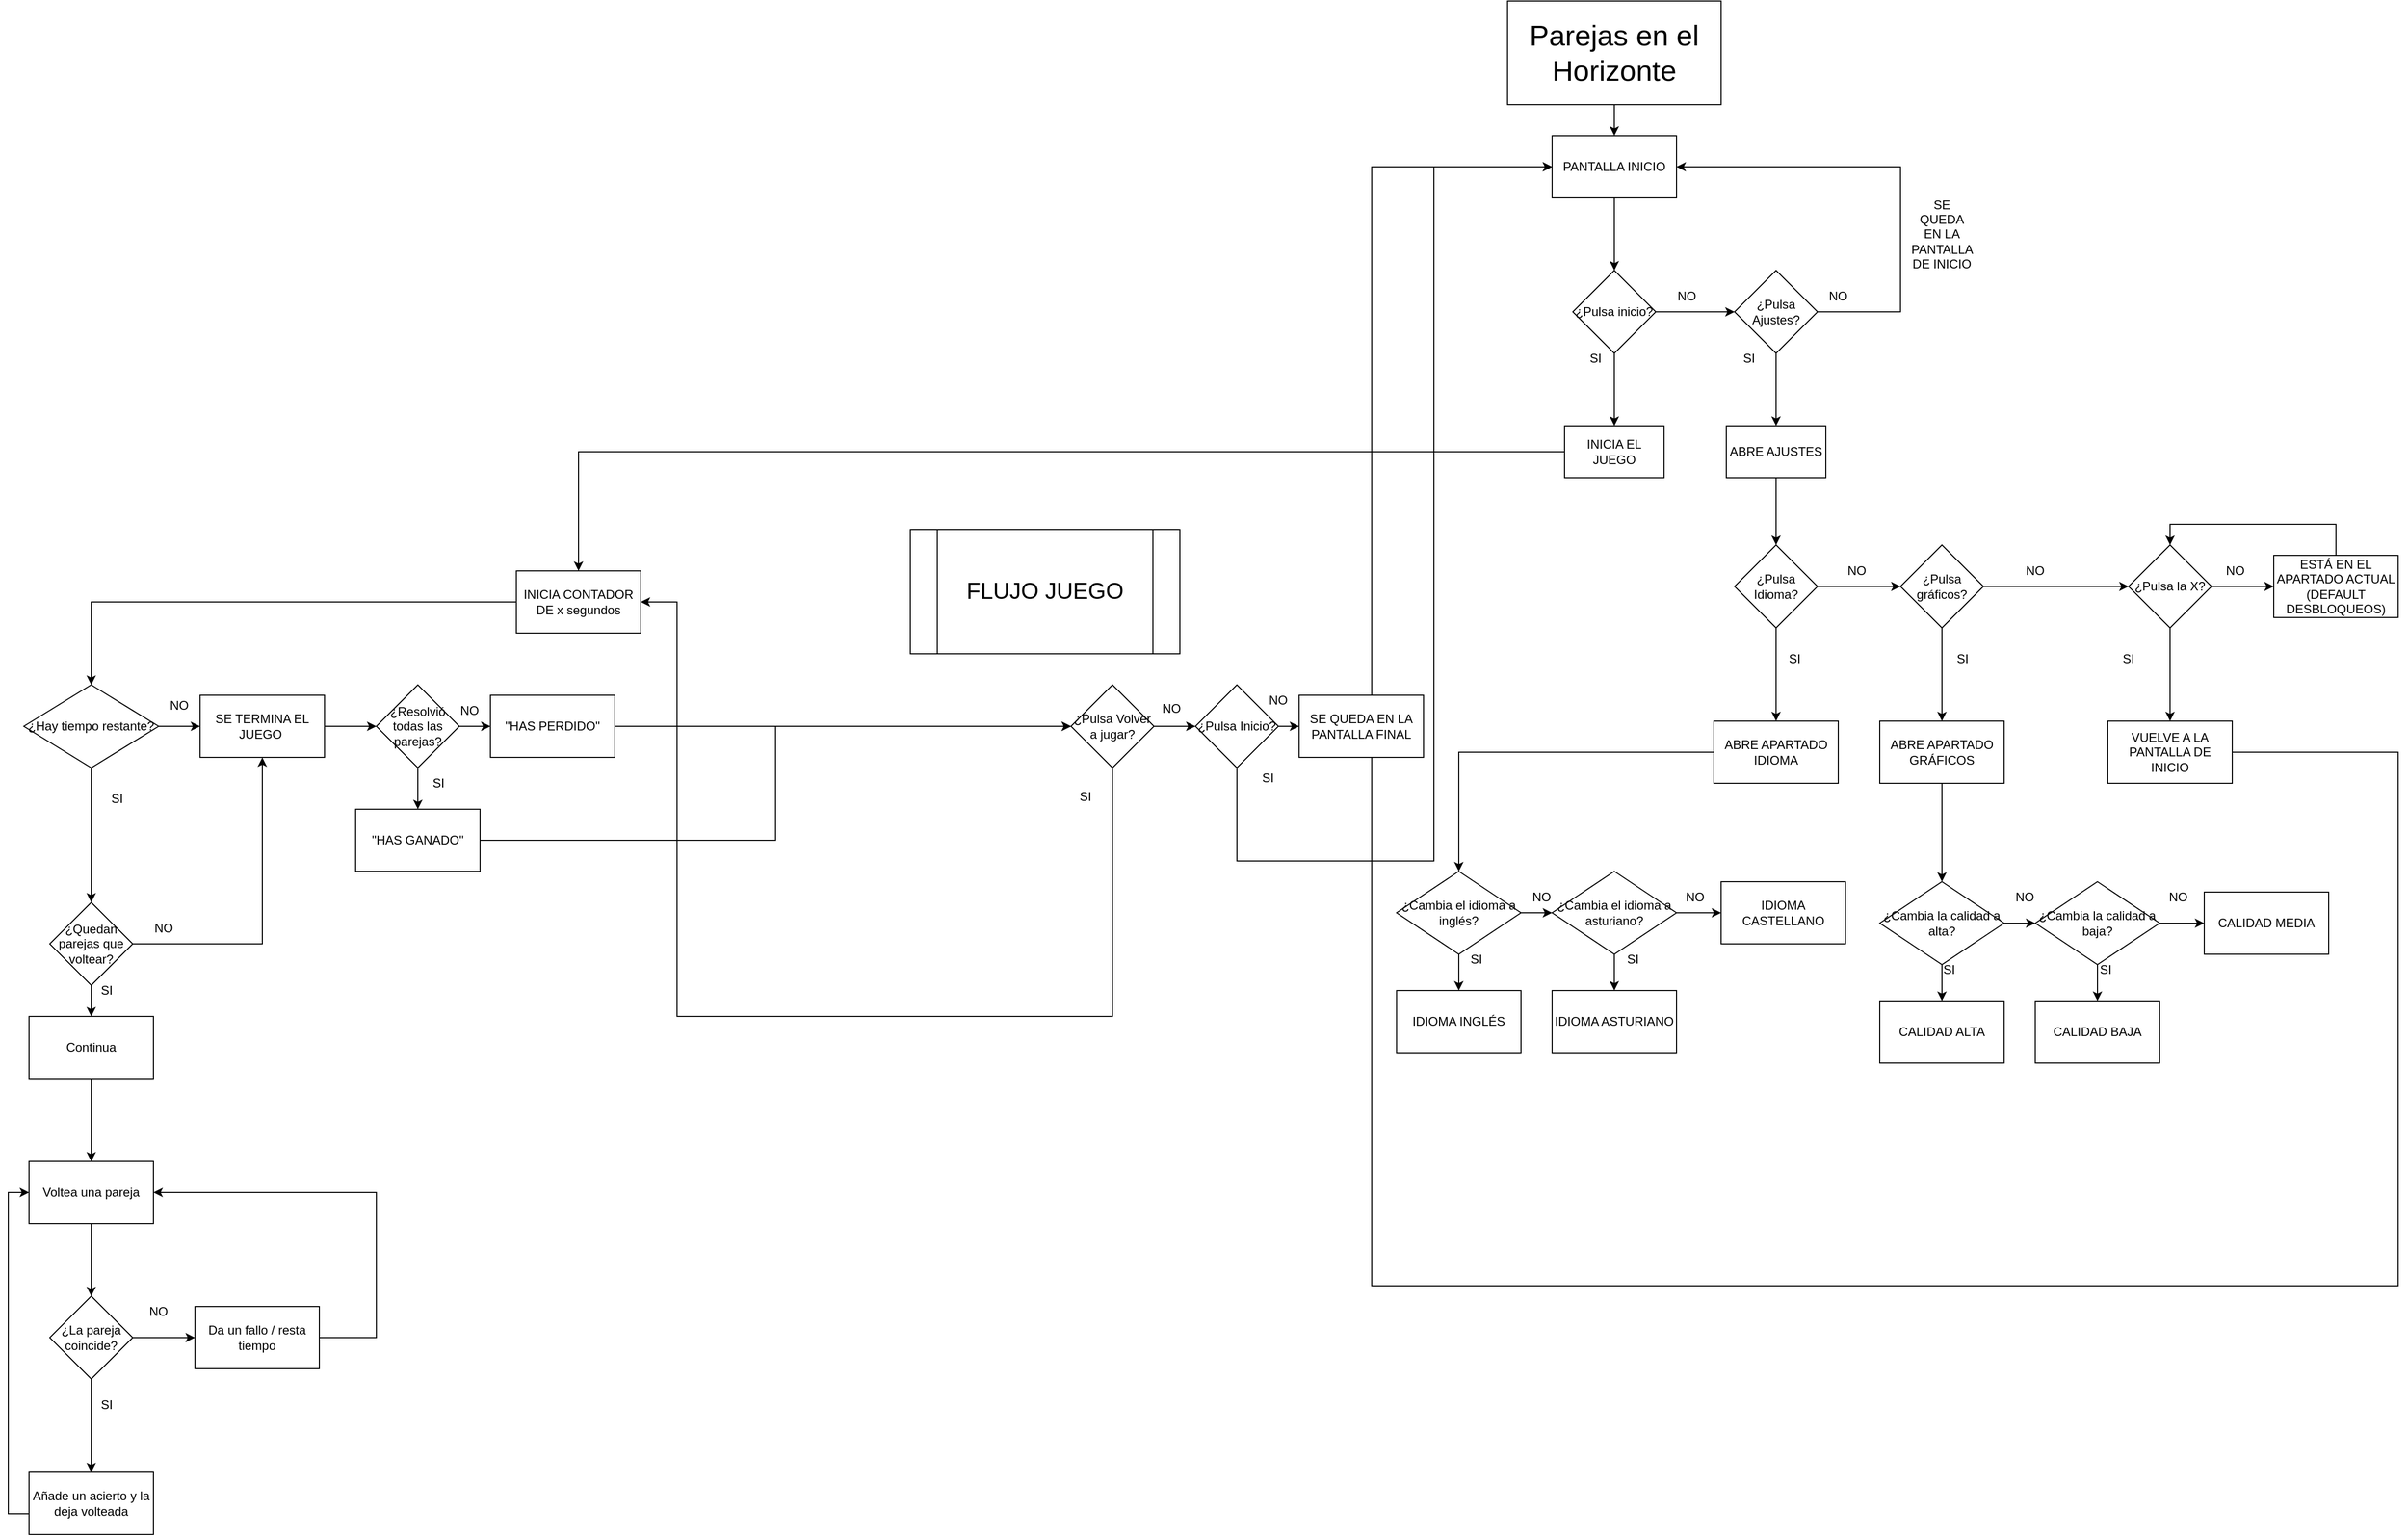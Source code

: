 <mxfile version="28.2.7">
  <diagram name="Página-1" id="FQKlMmm-cV7zJ6cAvByr">
    <mxGraphModel grid="1" page="1" gridSize="10" guides="1" tooltips="1" connect="1" arrows="1" fold="1" pageScale="1" pageWidth="827" pageHeight="1169" math="0" shadow="0">
      <root>
        <mxCell id="0" />
        <mxCell id="1" parent="0" />
        <mxCell id="3_57kwMa1kTUX3S-VBHT-1" style="edgeStyle=orthogonalEdgeStyle;rounded=0;orthogonalLoop=1;jettySize=auto;html=1;entryX=0.5;entryY=0;entryDx=0;entryDy=0;" edge="1" parent="1" target="3_57kwMa1kTUX3S-VBHT-2">
          <mxGeometry relative="1" as="geometry">
            <mxPoint x="1104" y="350" as="sourcePoint" />
          </mxGeometry>
        </mxCell>
        <mxCell id="3_57kwMa1kTUX3S-VBHT-2" value="PANTALLA INICIO" style="rounded=0;whiteSpace=wrap;html=1;" vertex="1" parent="1">
          <mxGeometry x="1044" y="380" width="120" height="60" as="geometry" />
        </mxCell>
        <mxCell id="3_57kwMa1kTUX3S-VBHT-3" value="¿Pulsa inicio?" style="rhombus;whiteSpace=wrap;html=1;rounded=0;" vertex="1" parent="1">
          <mxGeometry x="1064" y="510" width="80" height="80" as="geometry" />
        </mxCell>
        <mxCell id="3_57kwMa1kTUX3S-VBHT-4" value="¿Pulsa Ajustes?" style="rhombus;whiteSpace=wrap;html=1;rounded=0;" vertex="1" parent="1">
          <mxGeometry x="1220" y="510" width="80" height="80" as="geometry" />
        </mxCell>
        <mxCell id="3_57kwMa1kTUX3S-VBHT-5" value="" style="endArrow=classic;html=1;rounded=0;exitX=0.5;exitY=1;exitDx=0;exitDy=0;" edge="1" parent="1" source="3_57kwMa1kTUX3S-VBHT-2">
          <mxGeometry width="50" height="50" relative="1" as="geometry">
            <mxPoint x="1120" y="520" as="sourcePoint" />
            <mxPoint x="1104" y="510" as="targetPoint" />
          </mxGeometry>
        </mxCell>
        <mxCell id="3_57kwMa1kTUX3S-VBHT-6" value="" style="endArrow=classic;html=1;rounded=0;exitX=1;exitY=0.5;exitDx=0;exitDy=0;" edge="1" parent="1" source="3_57kwMa1kTUX3S-VBHT-3">
          <mxGeometry width="50" height="50" relative="1" as="geometry">
            <mxPoint x="980" y="480" as="sourcePoint" />
            <mxPoint x="1220" y="550" as="targetPoint" />
          </mxGeometry>
        </mxCell>
        <mxCell id="3_57kwMa1kTUX3S-VBHT-7" value="" style="endArrow=classic;html=1;rounded=0;exitX=1;exitY=0.5;exitDx=0;exitDy=0;entryX=1;entryY=0.5;entryDx=0;entryDy=0;" edge="1" parent="1" source="3_57kwMa1kTUX3S-VBHT-4" target="3_57kwMa1kTUX3S-VBHT-2">
          <mxGeometry width="50" height="50" relative="1" as="geometry">
            <mxPoint x="1330" y="550" as="sourcePoint" />
            <mxPoint x="1380" y="550" as="targetPoint" />
            <Array as="points">
              <mxPoint x="1380" y="550" />
              <mxPoint x="1380" y="410" />
            </Array>
          </mxGeometry>
        </mxCell>
        <mxCell id="3_57kwMa1kTUX3S-VBHT-8" value="" style="endArrow=classic;html=1;rounded=0;exitX=0.5;exitY=1;exitDx=0;exitDy=0;" edge="1" parent="1" source="3_57kwMa1kTUX3S-VBHT-3">
          <mxGeometry width="50" height="50" relative="1" as="geometry">
            <mxPoint x="1120" y="650" as="sourcePoint" />
            <mxPoint x="1104" y="660" as="targetPoint" />
          </mxGeometry>
        </mxCell>
        <mxCell id="3_57kwMa1kTUX3S-VBHT-9" value="" style="edgeStyle=orthogonalEdgeStyle;rounded=0;orthogonalLoop=1;jettySize=auto;html=1;entryX=0.5;entryY=0;entryDx=0;entryDy=0;" edge="1" parent="1" source="3_57kwMa1kTUX3S-VBHT-10" target="3_57kwMa1kTUX3S-VBHT-82">
          <mxGeometry relative="1" as="geometry">
            <mxPoint x="280" y="800" as="targetPoint" />
          </mxGeometry>
        </mxCell>
        <mxCell id="3_57kwMa1kTUX3S-VBHT-10" value="INICIA EL JUEGO" style="rounded=0;whiteSpace=wrap;html=1;" vertex="1" parent="1">
          <mxGeometry x="1056" y="660" width="96" height="50" as="geometry" />
        </mxCell>
        <mxCell id="3_57kwMa1kTUX3S-VBHT-11" value="" style="edgeStyle=orthogonalEdgeStyle;rounded=0;orthogonalLoop=1;jettySize=auto;html=1;" edge="1" parent="1" source="3_57kwMa1kTUX3S-VBHT-12" target="3_57kwMa1kTUX3S-VBHT-23">
          <mxGeometry relative="1" as="geometry" />
        </mxCell>
        <mxCell id="3_57kwMa1kTUX3S-VBHT-12" value="ABRE AJUSTES" style="rounded=0;whiteSpace=wrap;html=1;" vertex="1" parent="1">
          <mxGeometry x="1212" y="660" width="96" height="50" as="geometry" />
        </mxCell>
        <mxCell id="3_57kwMa1kTUX3S-VBHT-13" value="" style="endArrow=classic;html=1;rounded=0;exitX=0.5;exitY=1;exitDx=0;exitDy=0;entryX=0.5;entryY=0;entryDx=0;entryDy=0;" edge="1" parent="1" source="3_57kwMa1kTUX3S-VBHT-4" target="3_57kwMa1kTUX3S-VBHT-12">
          <mxGeometry width="50" height="50" relative="1" as="geometry">
            <mxPoint x="1100" y="600" as="sourcePoint" />
            <mxPoint x="1100" y="670" as="targetPoint" />
          </mxGeometry>
        </mxCell>
        <mxCell id="3_57kwMa1kTUX3S-VBHT-14" value="NO" style="text;html=1;align=center;verticalAlign=middle;whiteSpace=wrap;rounded=0;" vertex="1" parent="1">
          <mxGeometry x="1290" y="520" width="60" height="30" as="geometry" />
        </mxCell>
        <mxCell id="3_57kwMa1kTUX3S-VBHT-15" value="NO" style="text;html=1;align=center;verticalAlign=middle;whiteSpace=wrap;rounded=0;" vertex="1" parent="1">
          <mxGeometry x="1144" y="520" width="60" height="30" as="geometry" />
        </mxCell>
        <mxCell id="3_57kwMa1kTUX3S-VBHT-16" value="SI" style="text;html=1;align=center;verticalAlign=middle;whiteSpace=wrap;rounded=0;" vertex="1" parent="1">
          <mxGeometry x="1056" y="580" width="60" height="30" as="geometry" />
        </mxCell>
        <mxCell id="3_57kwMa1kTUX3S-VBHT-17" value="SI" style="text;html=1;align=center;verticalAlign=middle;whiteSpace=wrap;rounded=0;" vertex="1" parent="1">
          <mxGeometry x="1204" y="580" width="60" height="30" as="geometry" />
        </mxCell>
        <mxCell id="3_57kwMa1kTUX3S-VBHT-21" value="" style="edgeStyle=orthogonalEdgeStyle;rounded=0;orthogonalLoop=1;jettySize=auto;html=1;" edge="1" parent="1" source="3_57kwMa1kTUX3S-VBHT-23" target="3_57kwMa1kTUX3S-VBHT-26">
          <mxGeometry relative="1" as="geometry" />
        </mxCell>
        <mxCell id="3_57kwMa1kTUX3S-VBHT-22" value="" style="edgeStyle=orthogonalEdgeStyle;rounded=0;orthogonalLoop=1;jettySize=auto;html=1;" edge="1" parent="1" source="3_57kwMa1kTUX3S-VBHT-23" target="3_57kwMa1kTUX3S-VBHT-29">
          <mxGeometry relative="1" as="geometry" />
        </mxCell>
        <mxCell id="3_57kwMa1kTUX3S-VBHT-23" value="¿Pulsa Idioma?" style="rhombus;whiteSpace=wrap;html=1;rounded=0;" vertex="1" parent="1">
          <mxGeometry x="1220" y="775" width="80" height="80" as="geometry" />
        </mxCell>
        <mxCell id="3_57kwMa1kTUX3S-VBHT-24" value="SE QUEDA EN LA PANTALLA DE INICIO" style="text;html=1;align=center;verticalAlign=middle;whiteSpace=wrap;rounded=0;" vertex="1" parent="1">
          <mxGeometry x="1390" y="460" width="60" height="30" as="geometry" />
        </mxCell>
        <mxCell id="3_57kwMa1kTUX3S-VBHT-25" value="" style="edgeStyle=orthogonalEdgeStyle;rounded=0;orthogonalLoop=1;jettySize=auto;html=1;" edge="1" parent="1" source="3_57kwMa1kTUX3S-VBHT-26" target="3_57kwMa1kTUX3S-VBHT-44">
          <mxGeometry relative="1" as="geometry" />
        </mxCell>
        <mxCell id="3_57kwMa1kTUX3S-VBHT-26" value="ABRE APARTADO IDIOMA" style="whiteSpace=wrap;html=1;rounded=0;" vertex="1" parent="1">
          <mxGeometry x="1200" y="945" width="120" height="60" as="geometry" />
        </mxCell>
        <mxCell id="3_57kwMa1kTUX3S-VBHT-27" value="" style="edgeStyle=orthogonalEdgeStyle;rounded=0;orthogonalLoop=1;jettySize=auto;html=1;" edge="1" parent="1" source="3_57kwMa1kTUX3S-VBHT-29" target="3_57kwMa1kTUX3S-VBHT-32">
          <mxGeometry relative="1" as="geometry" />
        </mxCell>
        <mxCell id="3_57kwMa1kTUX3S-VBHT-28" value="" style="edgeStyle=orthogonalEdgeStyle;rounded=0;orthogonalLoop=1;jettySize=auto;html=1;" edge="1" parent="1" source="3_57kwMa1kTUX3S-VBHT-29" target="3_57kwMa1kTUX3S-VBHT-36">
          <mxGeometry relative="1" as="geometry" />
        </mxCell>
        <mxCell id="3_57kwMa1kTUX3S-VBHT-29" value="¿Pulsa gráficos?" style="rhombus;whiteSpace=wrap;html=1;rounded=0;" vertex="1" parent="1">
          <mxGeometry x="1380" y="775" width="80" height="80" as="geometry" />
        </mxCell>
        <mxCell id="3_57kwMa1kTUX3S-VBHT-30" value="" style="edgeStyle=orthogonalEdgeStyle;rounded=0;orthogonalLoop=1;jettySize=auto;html=1;" edge="1" parent="1" source="3_57kwMa1kTUX3S-VBHT-32" target="3_57kwMa1kTUX3S-VBHT-38">
          <mxGeometry relative="1" as="geometry" />
        </mxCell>
        <mxCell id="3_57kwMa1kTUX3S-VBHT-31" value="" style="edgeStyle=orthogonalEdgeStyle;rounded=0;orthogonalLoop=1;jettySize=auto;html=1;" edge="1" parent="1" source="3_57kwMa1kTUX3S-VBHT-32" target="3_57kwMa1kTUX3S-VBHT-40">
          <mxGeometry relative="1" as="geometry" />
        </mxCell>
        <mxCell id="3_57kwMa1kTUX3S-VBHT-32" value="¿Pulsa la X?" style="rhombus;whiteSpace=wrap;html=1;rounded=0;" vertex="1" parent="1">
          <mxGeometry x="1600" y="775" width="80" height="80" as="geometry" />
        </mxCell>
        <mxCell id="3_57kwMa1kTUX3S-VBHT-33" value="NO" style="text;html=1;align=center;verticalAlign=middle;whiteSpace=wrap;rounded=0;" vertex="1" parent="1">
          <mxGeometry x="1308" y="785" width="60" height="30" as="geometry" />
        </mxCell>
        <mxCell id="3_57kwMa1kTUX3S-VBHT-34" value="NO" style="text;html=1;align=center;verticalAlign=middle;whiteSpace=wrap;rounded=0;" vertex="1" parent="1">
          <mxGeometry x="1480" y="785" width="60" height="30" as="geometry" />
        </mxCell>
        <mxCell id="3_57kwMa1kTUX3S-VBHT-35" style="edgeStyle=orthogonalEdgeStyle;rounded=0;orthogonalLoop=1;jettySize=auto;html=1;entryX=0.5;entryY=0;entryDx=0;entryDy=0;" edge="1" parent="1" source="3_57kwMa1kTUX3S-VBHT-36" target="3_57kwMa1kTUX3S-VBHT-57">
          <mxGeometry relative="1" as="geometry" />
        </mxCell>
        <mxCell id="3_57kwMa1kTUX3S-VBHT-36" value="ABRE APARTADO GRÁFICOS" style="whiteSpace=wrap;html=1;rounded=0;" vertex="1" parent="1">
          <mxGeometry x="1360" y="945" width="120" height="60" as="geometry" />
        </mxCell>
        <mxCell id="3_57kwMa1kTUX3S-VBHT-37" style="edgeStyle=orthogonalEdgeStyle;rounded=0;orthogonalLoop=1;jettySize=auto;html=1;entryX=0;entryY=0.5;entryDx=0;entryDy=0;" edge="1" parent="1" source="3_57kwMa1kTUX3S-VBHT-38" target="3_57kwMa1kTUX3S-VBHT-2">
          <mxGeometry relative="1" as="geometry">
            <Array as="points">
              <mxPoint x="1860" y="975" />
              <mxPoint x="1860" y="1490" />
              <mxPoint x="870" y="1490" />
              <mxPoint x="870" y="410" />
            </Array>
          </mxGeometry>
        </mxCell>
        <mxCell id="3_57kwMa1kTUX3S-VBHT-38" value="VUELVE A LA PANTALLA DE INICIO" style="whiteSpace=wrap;html=1;rounded=0;" vertex="1" parent="1">
          <mxGeometry x="1580" y="945" width="120" height="60" as="geometry" />
        </mxCell>
        <mxCell id="3_57kwMa1kTUX3S-VBHT-39" style="edgeStyle=orthogonalEdgeStyle;rounded=0;orthogonalLoop=1;jettySize=auto;html=1;entryX=0.5;entryY=0;entryDx=0;entryDy=0;exitX=0.5;exitY=0;exitDx=0;exitDy=0;" edge="1" parent="1" source="3_57kwMa1kTUX3S-VBHT-40" target="3_57kwMa1kTUX3S-VBHT-32">
          <mxGeometry relative="1" as="geometry">
            <Array as="points">
              <mxPoint x="1740" y="755" />
              <mxPoint x="1580" y="755" />
            </Array>
          </mxGeometry>
        </mxCell>
        <mxCell id="3_57kwMa1kTUX3S-VBHT-40" value="ESTÁ EN EL APARTADO ACTUAL (DEFAULT DESBLOQUEOS)" style="whiteSpace=wrap;html=1;rounded=0;" vertex="1" parent="1">
          <mxGeometry x="1740" y="785" width="120" height="60" as="geometry" />
        </mxCell>
        <mxCell id="3_57kwMa1kTUX3S-VBHT-41" value="NO" style="text;html=1;align=center;verticalAlign=middle;whiteSpace=wrap;rounded=0;" vertex="1" parent="1">
          <mxGeometry x="1673" y="785" width="60" height="30" as="geometry" />
        </mxCell>
        <mxCell id="3_57kwMa1kTUX3S-VBHT-42" value="" style="edgeStyle=orthogonalEdgeStyle;rounded=0;orthogonalLoop=1;jettySize=auto;html=1;" edge="1" parent="1" source="3_57kwMa1kTUX3S-VBHT-44" target="3_57kwMa1kTUX3S-VBHT-45">
          <mxGeometry relative="1" as="geometry" />
        </mxCell>
        <mxCell id="3_57kwMa1kTUX3S-VBHT-43" value="" style="edgeStyle=orthogonalEdgeStyle;rounded=0;orthogonalLoop=1;jettySize=auto;html=1;" edge="1" parent="1" source="3_57kwMa1kTUX3S-VBHT-44" target="3_57kwMa1kTUX3S-VBHT-48">
          <mxGeometry relative="1" as="geometry" />
        </mxCell>
        <mxCell id="3_57kwMa1kTUX3S-VBHT-44" value="¿Cambia el idioma a inglés?" style="rhombus;whiteSpace=wrap;html=1;rounded=0;" vertex="1" parent="1">
          <mxGeometry x="894" y="1090" width="120" height="80" as="geometry" />
        </mxCell>
        <mxCell id="3_57kwMa1kTUX3S-VBHT-45" value="IDIOMA INGLÉS" style="whiteSpace=wrap;html=1;rounded=0;" vertex="1" parent="1">
          <mxGeometry x="894" y="1205" width="120" height="60" as="geometry" />
        </mxCell>
        <mxCell id="3_57kwMa1kTUX3S-VBHT-46" value="" style="edgeStyle=orthogonalEdgeStyle;rounded=0;orthogonalLoop=1;jettySize=auto;html=1;" edge="1" parent="1" source="3_57kwMa1kTUX3S-VBHT-48" target="3_57kwMa1kTUX3S-VBHT-49">
          <mxGeometry relative="1" as="geometry" />
        </mxCell>
        <mxCell id="3_57kwMa1kTUX3S-VBHT-47" value="" style="edgeStyle=orthogonalEdgeStyle;rounded=0;orthogonalLoop=1;jettySize=auto;html=1;" edge="1" parent="1" source="3_57kwMa1kTUX3S-VBHT-48" target="3_57kwMa1kTUX3S-VBHT-50">
          <mxGeometry relative="1" as="geometry" />
        </mxCell>
        <mxCell id="3_57kwMa1kTUX3S-VBHT-48" value="¿Cambia el idioma a asturiano?" style="rhombus;whiteSpace=wrap;html=1;rounded=0;" vertex="1" parent="1">
          <mxGeometry x="1044" y="1090" width="120" height="80" as="geometry" />
        </mxCell>
        <mxCell id="3_57kwMa1kTUX3S-VBHT-49" value="IDIOMA ASTURIANO" style="whiteSpace=wrap;html=1;rounded=0;" vertex="1" parent="1">
          <mxGeometry x="1044" y="1205" width="120" height="60" as="geometry" />
        </mxCell>
        <mxCell id="3_57kwMa1kTUX3S-VBHT-50" value="IDIOMA CASTELLANO" style="whiteSpace=wrap;html=1;rounded=0;" vertex="1" parent="1">
          <mxGeometry x="1207" y="1100" width="120" height="60" as="geometry" />
        </mxCell>
        <mxCell id="3_57kwMa1kTUX3S-VBHT-51" value="NO" style="text;html=1;align=center;verticalAlign=middle;whiteSpace=wrap;rounded=0;" vertex="1" parent="1">
          <mxGeometry x="1004" y="1100" width="60" height="30" as="geometry" />
        </mxCell>
        <mxCell id="3_57kwMa1kTUX3S-VBHT-52" value="NO" style="text;html=1;align=center;verticalAlign=middle;whiteSpace=wrap;rounded=0;" vertex="1" parent="1">
          <mxGeometry x="1152" y="1100" width="60" height="30" as="geometry" />
        </mxCell>
        <mxCell id="3_57kwMa1kTUX3S-VBHT-53" value="SI" style="text;html=1;align=center;verticalAlign=middle;whiteSpace=wrap;rounded=0;" vertex="1" parent="1">
          <mxGeometry x="941" y="1160" width="60" height="30" as="geometry" />
        </mxCell>
        <mxCell id="3_57kwMa1kTUX3S-VBHT-54" value="SI" style="text;html=1;align=center;verticalAlign=middle;whiteSpace=wrap;rounded=0;" vertex="1" parent="1">
          <mxGeometry x="1092" y="1160" width="60" height="30" as="geometry" />
        </mxCell>
        <mxCell id="3_57kwMa1kTUX3S-VBHT-55" value="" style="edgeStyle=orthogonalEdgeStyle;rounded=0;orthogonalLoop=1;jettySize=auto;html=1;" edge="1" parent="1" source="3_57kwMa1kTUX3S-VBHT-57" target="3_57kwMa1kTUX3S-VBHT-58">
          <mxGeometry relative="1" as="geometry" />
        </mxCell>
        <mxCell id="3_57kwMa1kTUX3S-VBHT-56" value="" style="edgeStyle=orthogonalEdgeStyle;rounded=0;orthogonalLoop=1;jettySize=auto;html=1;" edge="1" parent="1" source="3_57kwMa1kTUX3S-VBHT-57" target="3_57kwMa1kTUX3S-VBHT-61">
          <mxGeometry relative="1" as="geometry" />
        </mxCell>
        <mxCell id="3_57kwMa1kTUX3S-VBHT-57" value="¿Cambia la calidad a alta?" style="rhombus;whiteSpace=wrap;html=1;rounded=0;" vertex="1" parent="1">
          <mxGeometry x="1360" y="1100" width="120" height="80" as="geometry" />
        </mxCell>
        <mxCell id="3_57kwMa1kTUX3S-VBHT-58" value="CALIDAD ALTA" style="whiteSpace=wrap;html=1;rounded=0;" vertex="1" parent="1">
          <mxGeometry x="1360" y="1215" width="120" height="60" as="geometry" />
        </mxCell>
        <mxCell id="3_57kwMa1kTUX3S-VBHT-59" value="" style="edgeStyle=orthogonalEdgeStyle;rounded=0;orthogonalLoop=1;jettySize=auto;html=1;" edge="1" parent="1" source="3_57kwMa1kTUX3S-VBHT-61" target="3_57kwMa1kTUX3S-VBHT-62">
          <mxGeometry relative="1" as="geometry" />
        </mxCell>
        <mxCell id="3_57kwMa1kTUX3S-VBHT-60" value="" style="edgeStyle=orthogonalEdgeStyle;rounded=0;orthogonalLoop=1;jettySize=auto;html=1;" edge="1" parent="1" source="3_57kwMa1kTUX3S-VBHT-61" target="3_57kwMa1kTUX3S-VBHT-63">
          <mxGeometry relative="1" as="geometry" />
        </mxCell>
        <mxCell id="3_57kwMa1kTUX3S-VBHT-61" value="¿Cambia la calidad a baja?" style="rhombus;whiteSpace=wrap;html=1;rounded=0;" vertex="1" parent="1">
          <mxGeometry x="1510" y="1100" width="120" height="80" as="geometry" />
        </mxCell>
        <mxCell id="3_57kwMa1kTUX3S-VBHT-62" value="CALIDAD BAJA" style="whiteSpace=wrap;html=1;rounded=0;" vertex="1" parent="1">
          <mxGeometry x="1510" y="1215" width="120" height="60" as="geometry" />
        </mxCell>
        <mxCell id="3_57kwMa1kTUX3S-VBHT-63" value="CALIDAD MEDIA" style="whiteSpace=wrap;html=1;rounded=0;" vertex="1" parent="1">
          <mxGeometry x="1673" y="1110" width="120" height="60" as="geometry" />
        </mxCell>
        <mxCell id="3_57kwMa1kTUX3S-VBHT-64" value="SI" style="text;html=1;align=center;verticalAlign=middle;whiteSpace=wrap;rounded=0;" vertex="1" parent="1">
          <mxGeometry x="1397" y="1170" width="60" height="30" as="geometry" />
        </mxCell>
        <mxCell id="3_57kwMa1kTUX3S-VBHT-65" value="SI" style="text;html=1;align=center;verticalAlign=middle;whiteSpace=wrap;rounded=0;" vertex="1" parent="1">
          <mxGeometry x="1548" y="1170" width="60" height="30" as="geometry" />
        </mxCell>
        <mxCell id="3_57kwMa1kTUX3S-VBHT-66" value="NO" style="text;html=1;align=center;verticalAlign=middle;whiteSpace=wrap;rounded=0;" vertex="1" parent="1">
          <mxGeometry x="1470" y="1100" width="60" height="30" as="geometry" />
        </mxCell>
        <mxCell id="3_57kwMa1kTUX3S-VBHT-67" value="NO" style="text;html=1;align=center;verticalAlign=middle;whiteSpace=wrap;rounded=0;" vertex="1" parent="1">
          <mxGeometry x="1618" y="1100" width="60" height="30" as="geometry" />
        </mxCell>
        <mxCell id="3_57kwMa1kTUX3S-VBHT-68" value="SI" style="text;html=1;align=center;verticalAlign=middle;whiteSpace=wrap;rounded=0;" vertex="1" parent="1">
          <mxGeometry x="1248" y="870" width="60" height="30" as="geometry" />
        </mxCell>
        <mxCell id="3_57kwMa1kTUX3S-VBHT-69" value="SI" style="text;html=1;align=center;verticalAlign=middle;whiteSpace=wrap;rounded=0;" vertex="1" parent="1">
          <mxGeometry x="1410" y="870" width="60" height="30" as="geometry" />
        </mxCell>
        <mxCell id="3_57kwMa1kTUX3S-VBHT-70" value="SI" style="text;html=1;align=center;verticalAlign=middle;whiteSpace=wrap;rounded=0;" vertex="1" parent="1">
          <mxGeometry x="1570" y="870" width="60" height="30" as="geometry" />
        </mxCell>
        <mxCell id="3_57kwMa1kTUX3S-VBHT-80" value="Parejas en el Horizonte" style="rounded=0;whiteSpace=wrap;html=1;fontSize=28;" vertex="1" parent="1">
          <mxGeometry x="1001" y="250" width="206" height="100" as="geometry" />
        </mxCell>
        <mxCell id="3_57kwMa1kTUX3S-VBHT-81" style="edgeStyle=orthogonalEdgeStyle;rounded=0;orthogonalLoop=1;jettySize=auto;html=1;exitX=0.5;exitY=1;exitDx=0;exitDy=0;entryX=0.5;entryY=0;entryDx=0;entryDy=0;" edge="1" parent="1" source="3_57kwMa1kTUX3S-VBHT-90" target="3_57kwMa1kTUX3S-VBHT-135">
          <mxGeometry relative="1" as="geometry">
            <mxPoint x="-365" y="1110" as="targetPoint" />
          </mxGeometry>
        </mxCell>
        <mxCell id="3_57kwMa1kTUX3S-VBHT-82" value="INICIA CONTADOR DE x segundos" style="rounded=0;whiteSpace=wrap;html=1;" vertex="1" parent="1">
          <mxGeometry x="45" y="800" width="120" height="60" as="geometry" />
        </mxCell>
        <mxCell id="3_57kwMa1kTUX3S-VBHT-88" value="" style="edgeStyle=orthogonalEdgeStyle;rounded=0;orthogonalLoop=1;jettySize=auto;html=1;entryX=0.5;entryY=0;entryDx=0;entryDy=0;" edge="1" parent="1" source="3_57kwMa1kTUX3S-VBHT-82" target="3_57kwMa1kTUX3S-VBHT-90">
          <mxGeometry relative="1" as="geometry">
            <mxPoint x="105" y="860" as="sourcePoint" />
            <mxPoint x="105" y="1290" as="targetPoint" />
          </mxGeometry>
        </mxCell>
        <mxCell id="3_57kwMa1kTUX3S-VBHT-89" value="" style="edgeStyle=orthogonalEdgeStyle;rounded=0;orthogonalLoop=1;jettySize=auto;html=1;" edge="1" parent="1" source="3_57kwMa1kTUX3S-VBHT-90" target="3_57kwMa1kTUX3S-VBHT-94">
          <mxGeometry relative="1" as="geometry" />
        </mxCell>
        <mxCell id="3_57kwMa1kTUX3S-VBHT-90" value="¿Hay tiempo restante?" style="rhombus;whiteSpace=wrap;html=1;rounded=0;" vertex="1" parent="1">
          <mxGeometry x="-430" y="910" width="130" height="80" as="geometry" />
        </mxCell>
        <mxCell id="3_57kwMa1kTUX3S-VBHT-111" value="" style="edgeStyle=orthogonalEdgeStyle;rounded=0;orthogonalLoop=1;jettySize=auto;html=1;" edge="1" parent="1" source="3_57kwMa1kTUX3S-VBHT-94" target="3_57kwMa1kTUX3S-VBHT-110">
          <mxGeometry relative="1" as="geometry" />
        </mxCell>
        <mxCell id="3_57kwMa1kTUX3S-VBHT-94" value="SE TERMINA EL JUEGO&amp;nbsp;" style="whiteSpace=wrap;html=1;rounded=0;" vertex="1" parent="1">
          <mxGeometry x="-260" y="920" width="120" height="60" as="geometry" />
        </mxCell>
        <mxCell id="3_57kwMa1kTUX3S-VBHT-120" value="" style="edgeStyle=orthogonalEdgeStyle;rounded=0;orthogonalLoop=1;jettySize=auto;html=1;" edge="1" parent="1" source="3_57kwMa1kTUX3S-VBHT-96" target="3_57kwMa1kTUX3S-VBHT-119">
          <mxGeometry relative="1" as="geometry" />
        </mxCell>
        <mxCell id="3_57kwMa1kTUX3S-VBHT-96" value="Continua" style="rounded=0;whiteSpace=wrap;html=1;" vertex="1" parent="1">
          <mxGeometry x="-425" y="1230" width="120" height="60" as="geometry" />
        </mxCell>
        <mxCell id="3_57kwMa1kTUX3S-VBHT-97" value="&lt;font style=&quot;font-size: 22px;&quot;&gt;FLUJO JUEGO&lt;/font&gt;" style="shape=process;whiteSpace=wrap;html=1;backgroundOutline=1;" vertex="1" parent="1">
          <mxGeometry x="425" y="760" width="260" height="120" as="geometry" />
        </mxCell>
        <mxCell id="3_57kwMa1kTUX3S-VBHT-98" style="edgeStyle=orthogonalEdgeStyle;rounded=0;orthogonalLoop=1;jettySize=auto;html=1;entryX=1;entryY=0.5;entryDx=0;entryDy=0;exitX=0.5;exitY=1;exitDx=0;exitDy=0;" edge="1" parent="1" source="3_57kwMa1kTUX3S-VBHT-100" target="3_57kwMa1kTUX3S-VBHT-82">
          <mxGeometry relative="1" as="geometry">
            <Array as="points">
              <mxPoint x="620" y="1230" />
              <mxPoint x="200" y="1230" />
              <mxPoint x="200" y="830" />
            </Array>
          </mxGeometry>
        </mxCell>
        <mxCell id="3_57kwMa1kTUX3S-VBHT-99" value="" style="edgeStyle=orthogonalEdgeStyle;rounded=0;orthogonalLoop=1;jettySize=auto;html=1;" edge="1" parent="1" source="3_57kwMa1kTUX3S-VBHT-100" target="3_57kwMa1kTUX3S-VBHT-105">
          <mxGeometry relative="1" as="geometry" />
        </mxCell>
        <mxCell id="3_57kwMa1kTUX3S-VBHT-100" value="¿Pulsa Volver a jugar?" style="rhombus;whiteSpace=wrap;html=1;rounded=0;" vertex="1" parent="1">
          <mxGeometry x="580" y="910" width="80" height="80" as="geometry" />
        </mxCell>
        <mxCell id="3_57kwMa1kTUX3S-VBHT-101" value="NO" style="text;html=1;align=center;verticalAlign=middle;whiteSpace=wrap;rounded=0;" vertex="1" parent="1">
          <mxGeometry x="647" y="917.5" width="60" height="30" as="geometry" />
        </mxCell>
        <mxCell id="3_57kwMa1kTUX3S-VBHT-102" value="SI" style="text;html=1;align=center;verticalAlign=middle;whiteSpace=wrap;rounded=0;" vertex="1" parent="1">
          <mxGeometry x="564" y="1002.5" width="60" height="30" as="geometry" />
        </mxCell>
        <mxCell id="3_57kwMa1kTUX3S-VBHT-103" style="edgeStyle=orthogonalEdgeStyle;rounded=0;orthogonalLoop=1;jettySize=auto;html=1;entryX=0;entryY=0.5;entryDx=0;entryDy=0;exitX=0.5;exitY=1;exitDx=0;exitDy=0;" edge="1" parent="1" source="3_57kwMa1kTUX3S-VBHT-105" target="3_57kwMa1kTUX3S-VBHT-2">
          <mxGeometry relative="1" as="geometry">
            <Array as="points">
              <mxPoint x="740" y="1080" />
              <mxPoint x="930" y="1080" />
              <mxPoint x="930" y="410" />
            </Array>
          </mxGeometry>
        </mxCell>
        <mxCell id="3_57kwMa1kTUX3S-VBHT-104" value="" style="edgeStyle=orthogonalEdgeStyle;rounded=0;orthogonalLoop=1;jettySize=auto;html=1;" edge="1" parent="1" source="3_57kwMa1kTUX3S-VBHT-105" target="3_57kwMa1kTUX3S-VBHT-106">
          <mxGeometry relative="1" as="geometry" />
        </mxCell>
        <mxCell id="3_57kwMa1kTUX3S-VBHT-105" value="¿Pulsa Inicio?" style="rhombus;whiteSpace=wrap;html=1;rounded=0;" vertex="1" parent="1">
          <mxGeometry x="700" y="910" width="80" height="80" as="geometry" />
        </mxCell>
        <mxCell id="3_57kwMa1kTUX3S-VBHT-106" value="SE QUEDA EN LA PANTALLA FINAL" style="whiteSpace=wrap;html=1;rounded=0;" vertex="1" parent="1">
          <mxGeometry x="800" y="920" width="120" height="60" as="geometry" />
        </mxCell>
        <mxCell id="3_57kwMa1kTUX3S-VBHT-107" value="NO" style="text;html=1;align=center;verticalAlign=middle;whiteSpace=wrap;rounded=0;" vertex="1" parent="1">
          <mxGeometry x="750" y="910" width="60" height="30" as="geometry" />
        </mxCell>
        <mxCell id="3_57kwMa1kTUX3S-VBHT-108" value="SI" style="text;html=1;align=center;verticalAlign=middle;whiteSpace=wrap;rounded=0;" vertex="1" parent="1">
          <mxGeometry x="740" y="985" width="60" height="30" as="geometry" />
        </mxCell>
        <mxCell id="3_57kwMa1kTUX3S-VBHT-113" value="" style="edgeStyle=orthogonalEdgeStyle;rounded=0;orthogonalLoop=1;jettySize=auto;html=1;" edge="1" parent="1" source="3_57kwMa1kTUX3S-VBHT-110" target="3_57kwMa1kTUX3S-VBHT-112">
          <mxGeometry relative="1" as="geometry" />
        </mxCell>
        <mxCell id="3_57kwMa1kTUX3S-VBHT-115" value="" style="edgeStyle=orthogonalEdgeStyle;rounded=0;orthogonalLoop=1;jettySize=auto;html=1;" edge="1" parent="1" source="3_57kwMa1kTUX3S-VBHT-110" target="3_57kwMa1kTUX3S-VBHT-114">
          <mxGeometry relative="1" as="geometry" />
        </mxCell>
        <mxCell id="3_57kwMa1kTUX3S-VBHT-110" value="¿Resolvió todas las parejas?" style="rhombus;whiteSpace=wrap;html=1;rounded=0;" vertex="1" parent="1">
          <mxGeometry x="-90" y="910" width="80" height="80" as="geometry" />
        </mxCell>
        <mxCell id="3_57kwMa1kTUX3S-VBHT-116" style="edgeStyle=orthogonalEdgeStyle;rounded=0;orthogonalLoop=1;jettySize=auto;html=1;entryX=0;entryY=0.5;entryDx=0;entryDy=0;" edge="1" parent="1" source="3_57kwMa1kTUX3S-VBHT-112" target="3_57kwMa1kTUX3S-VBHT-100">
          <mxGeometry relative="1" as="geometry" />
        </mxCell>
        <mxCell id="3_57kwMa1kTUX3S-VBHT-112" value="&quot;HAS PERDIDO&quot;" style="whiteSpace=wrap;html=1;rounded=0;" vertex="1" parent="1">
          <mxGeometry x="20" y="920" width="120" height="60" as="geometry" />
        </mxCell>
        <mxCell id="3_57kwMa1kTUX3S-VBHT-117" style="edgeStyle=orthogonalEdgeStyle;rounded=0;orthogonalLoop=1;jettySize=auto;html=1;entryX=0;entryY=0.5;entryDx=0;entryDy=0;" edge="1" parent="1" source="3_57kwMa1kTUX3S-VBHT-114" target="3_57kwMa1kTUX3S-VBHT-100">
          <mxGeometry relative="1" as="geometry" />
        </mxCell>
        <mxCell id="3_57kwMa1kTUX3S-VBHT-114" value="&quot;HAS GANADO&quot;" style="whiteSpace=wrap;html=1;rounded=0;" vertex="1" parent="1">
          <mxGeometry x="-110" y="1030" width="120" height="60" as="geometry" />
        </mxCell>
        <mxCell id="3_57kwMa1kTUX3S-VBHT-122" value="" style="edgeStyle=orthogonalEdgeStyle;rounded=0;orthogonalLoop=1;jettySize=auto;html=1;" edge="1" parent="1" source="3_57kwMa1kTUX3S-VBHT-119" target="3_57kwMa1kTUX3S-VBHT-121">
          <mxGeometry relative="1" as="geometry" />
        </mxCell>
        <mxCell id="3_57kwMa1kTUX3S-VBHT-119" value="Voltea una pareja" style="whiteSpace=wrap;html=1;rounded=0;" vertex="1" parent="1">
          <mxGeometry x="-425" y="1370" width="120" height="60" as="geometry" />
        </mxCell>
        <mxCell id="3_57kwMa1kTUX3S-VBHT-124" value="" style="edgeStyle=orthogonalEdgeStyle;rounded=0;orthogonalLoop=1;jettySize=auto;html=1;" edge="1" parent="1" source="3_57kwMa1kTUX3S-VBHT-121" target="3_57kwMa1kTUX3S-VBHT-123">
          <mxGeometry relative="1" as="geometry" />
        </mxCell>
        <mxCell id="3_57kwMa1kTUX3S-VBHT-126" value="" style="edgeStyle=orthogonalEdgeStyle;rounded=0;orthogonalLoop=1;jettySize=auto;html=1;" edge="1" parent="1" source="3_57kwMa1kTUX3S-VBHT-121" target="3_57kwMa1kTUX3S-VBHT-125">
          <mxGeometry relative="1" as="geometry" />
        </mxCell>
        <mxCell id="3_57kwMa1kTUX3S-VBHT-121" value="¿La pareja coincide?" style="rhombus;whiteSpace=wrap;html=1;rounded=0;" vertex="1" parent="1">
          <mxGeometry x="-405" y="1500" width="80" height="80" as="geometry" />
        </mxCell>
        <mxCell id="3_57kwMa1kTUX3S-VBHT-134" style="edgeStyle=orthogonalEdgeStyle;rounded=0;orthogonalLoop=1;jettySize=auto;html=1;entryX=1;entryY=0.5;entryDx=0;entryDy=0;" edge="1" parent="1" source="3_57kwMa1kTUX3S-VBHT-123" target="3_57kwMa1kTUX3S-VBHT-119">
          <mxGeometry relative="1" as="geometry">
            <Array as="points">
              <mxPoint x="-90" y="1540" />
              <mxPoint x="-90" y="1400" />
            </Array>
          </mxGeometry>
        </mxCell>
        <mxCell id="3_57kwMa1kTUX3S-VBHT-123" value="Da un fallo / resta tiempo" style="whiteSpace=wrap;html=1;rounded=0;" vertex="1" parent="1">
          <mxGeometry x="-265" y="1510" width="120" height="60" as="geometry" />
        </mxCell>
        <mxCell id="3_57kwMa1kTUX3S-VBHT-133" style="edgeStyle=orthogonalEdgeStyle;rounded=0;orthogonalLoop=1;jettySize=auto;html=1;entryX=0;entryY=0.5;entryDx=0;entryDy=0;" edge="1" parent="1" source="3_57kwMa1kTUX3S-VBHT-125" target="3_57kwMa1kTUX3S-VBHT-119">
          <mxGeometry relative="1" as="geometry">
            <Array as="points">
              <mxPoint x="-445" y="1710" />
              <mxPoint x="-445" y="1400" />
            </Array>
          </mxGeometry>
        </mxCell>
        <mxCell id="3_57kwMa1kTUX3S-VBHT-125" value="Añade un acierto y la deja volteada" style="rounded=0;whiteSpace=wrap;html=1;" vertex="1" parent="1">
          <mxGeometry x="-425" y="1670" width="120" height="60" as="geometry" />
        </mxCell>
        <mxCell id="3_57kwMa1kTUX3S-VBHT-127" value="SI" style="text;html=1;align=center;verticalAlign=middle;whiteSpace=wrap;rounded=0;" vertex="1" parent="1">
          <mxGeometry x="-60" y="990" width="60" height="30" as="geometry" />
        </mxCell>
        <mxCell id="3_57kwMa1kTUX3S-VBHT-128" value="SI" style="text;html=1;align=center;verticalAlign=middle;whiteSpace=wrap;rounded=0;" vertex="1" parent="1">
          <mxGeometry x="-370" y="1005" width="60" height="30" as="geometry" />
        </mxCell>
        <mxCell id="3_57kwMa1kTUX3S-VBHT-129" value="SI" style="text;html=1;align=center;verticalAlign=middle;whiteSpace=wrap;rounded=0;" vertex="1" parent="1">
          <mxGeometry x="-380" y="1590" width="60" height="30" as="geometry" />
        </mxCell>
        <mxCell id="3_57kwMa1kTUX3S-VBHT-130" value="NO" style="text;html=1;align=center;verticalAlign=middle;whiteSpace=wrap;rounded=0;" vertex="1" parent="1">
          <mxGeometry x="-30" y="920" width="60" height="30" as="geometry" />
        </mxCell>
        <mxCell id="3_57kwMa1kTUX3S-VBHT-131" value="NO" style="text;html=1;align=center;verticalAlign=middle;whiteSpace=wrap;rounded=0;" vertex="1" parent="1">
          <mxGeometry x="-310" y="915" width="60" height="30" as="geometry" />
        </mxCell>
        <mxCell id="3_57kwMa1kTUX3S-VBHT-132" value="NO" style="text;html=1;align=center;verticalAlign=middle;whiteSpace=wrap;rounded=0;" vertex="1" parent="1">
          <mxGeometry x="-330" y="1500" width="60" height="30" as="geometry" />
        </mxCell>
        <mxCell id="3_57kwMa1kTUX3S-VBHT-136" style="edgeStyle=orthogonalEdgeStyle;rounded=0;orthogonalLoop=1;jettySize=auto;html=1;entryX=0.5;entryY=0;entryDx=0;entryDy=0;" edge="1" parent="1" source="3_57kwMa1kTUX3S-VBHT-135" target="3_57kwMa1kTUX3S-VBHT-96">
          <mxGeometry relative="1" as="geometry" />
        </mxCell>
        <mxCell id="3_57kwMa1kTUX3S-VBHT-138" style="edgeStyle=orthogonalEdgeStyle;rounded=0;orthogonalLoop=1;jettySize=auto;html=1;entryX=0.5;entryY=1;entryDx=0;entryDy=0;" edge="1" parent="1" source="3_57kwMa1kTUX3S-VBHT-135" target="3_57kwMa1kTUX3S-VBHT-94">
          <mxGeometry relative="1" as="geometry" />
        </mxCell>
        <mxCell id="3_57kwMa1kTUX3S-VBHT-135" value="¿Quedan parejas que voltear?" style="rhombus;whiteSpace=wrap;html=1;" vertex="1" parent="1">
          <mxGeometry x="-405" y="1120" width="80" height="80" as="geometry" />
        </mxCell>
        <mxCell id="3_57kwMa1kTUX3S-VBHT-137" value="SI" style="text;html=1;align=center;verticalAlign=middle;whiteSpace=wrap;rounded=0;" vertex="1" parent="1">
          <mxGeometry x="-380" y="1190" width="60" height="30" as="geometry" />
        </mxCell>
        <mxCell id="3_57kwMa1kTUX3S-VBHT-139" value="NO" style="text;html=1;align=center;verticalAlign=middle;whiteSpace=wrap;rounded=0;" vertex="1" parent="1">
          <mxGeometry x="-325" y="1130" width="60" height="30" as="geometry" />
        </mxCell>
      </root>
    </mxGraphModel>
  </diagram>
</mxfile>
